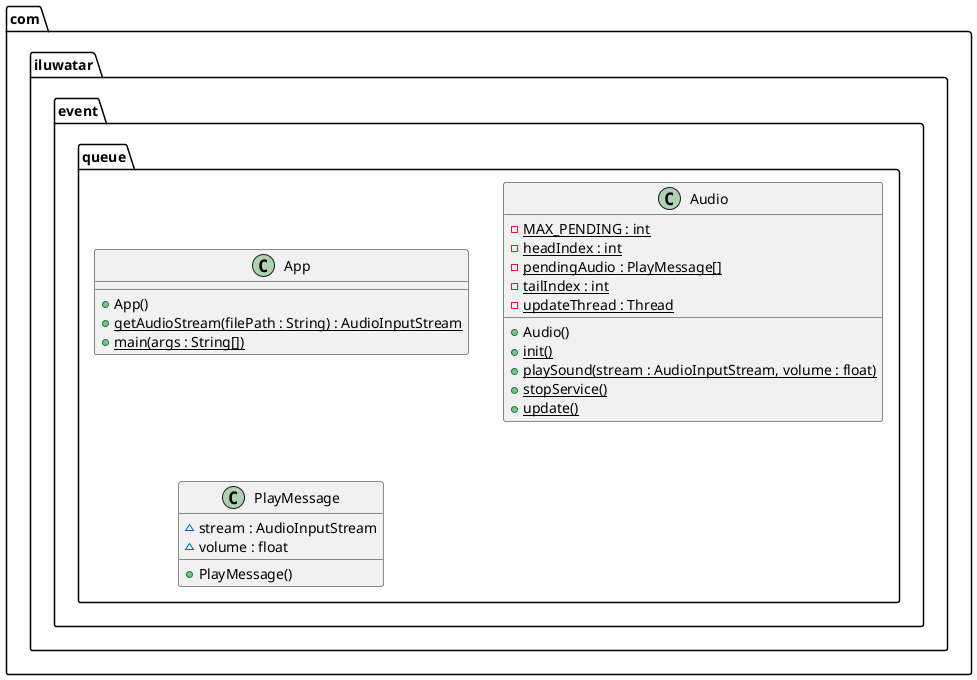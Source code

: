 @startuml
package com.iluwatar.event.queue {
  class App {
    + App()
    + getAudioStream(filePath : String) : AudioInputStream {static}
    + main(args : String[]) {static}
  }
  class Audio {
    - MAX_PENDING : int {static}
    - headIndex : int {static}
    - pendingAudio : PlayMessage[] {static}
    - tailIndex : int {static}
    - updateThread : Thread {static}
    + Audio()
    + init() {static}
    + playSound(stream : AudioInputStream, volume : float) {static}
    + stopService() {static}
    + update() {static}
  }
  class PlayMessage {
    ~ stream : AudioInputStream
    ~ volume : float
    + PlayMessage()
  }
}
@enduml